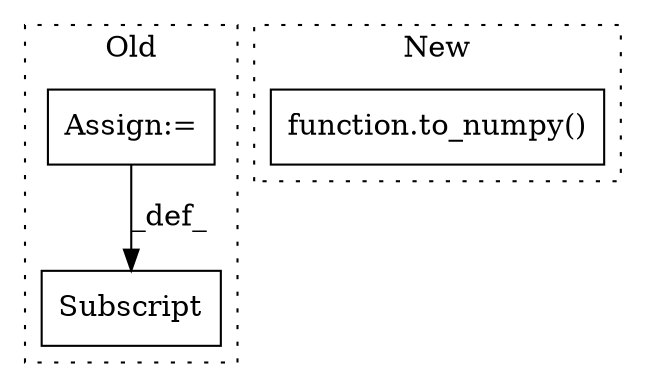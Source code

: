 digraph G {
subgraph cluster0 {
1 [label="Subscript" a="63" s="1496,0" l="18,0" shape="box"];
3 [label="Assign:=" a="68" s="1514" l="3" shape="box"];
label = "Old";
style="dotted";
}
subgraph cluster1 {
2 [label="function.to_numpy()" a="75" s="1421,1440" l="9,1" shape="box"];
label = "New";
style="dotted";
}
3 -> 1 [label="_def_"];
}